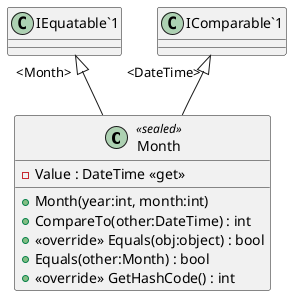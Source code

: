 @startuml
class Month <<sealed>> {
    - Value : DateTime <<get>>
    + Month(year:int, month:int)
    + CompareTo(other:DateTime) : int
    + <<override>> Equals(obj:object) : bool
    + Equals(other:Month) : bool
    + <<override>> GetHashCode() : int
}
"IEquatable`1" "<Month>" <|-- Month
"IComparable`1" "<DateTime>" <|-- Month
@enduml
